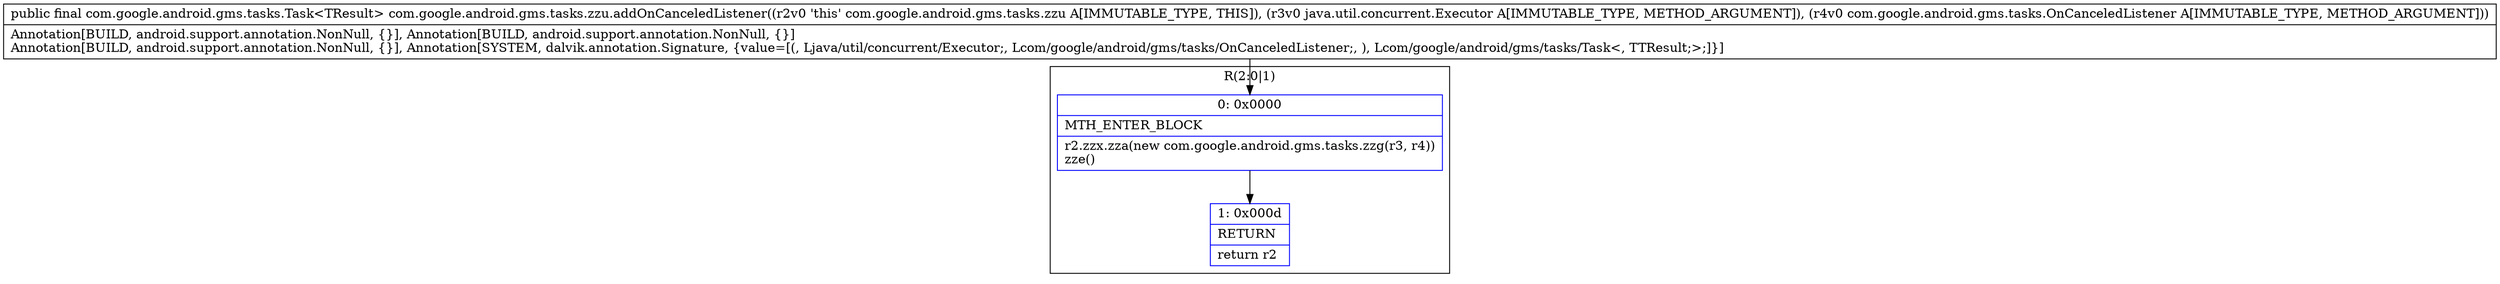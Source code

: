 digraph "CFG forcom.google.android.gms.tasks.zzu.addOnCanceledListener(Ljava\/util\/concurrent\/Executor;Lcom\/google\/android\/gms\/tasks\/OnCanceledListener;)Lcom\/google\/android\/gms\/tasks\/Task;" {
subgraph cluster_Region_192954894 {
label = "R(2:0|1)";
node [shape=record,color=blue];
Node_0 [shape=record,label="{0\:\ 0x0000|MTH_ENTER_BLOCK\l|r2.zzx.zza(new com.google.android.gms.tasks.zzg(r3, r4))\lzze()\l}"];
Node_1 [shape=record,label="{1\:\ 0x000d|RETURN\l|return r2\l}"];
}
MethodNode[shape=record,label="{public final com.google.android.gms.tasks.Task\<TResult\> com.google.android.gms.tasks.zzu.addOnCanceledListener((r2v0 'this' com.google.android.gms.tasks.zzu A[IMMUTABLE_TYPE, THIS]), (r3v0 java.util.concurrent.Executor A[IMMUTABLE_TYPE, METHOD_ARGUMENT]), (r4v0 com.google.android.gms.tasks.OnCanceledListener A[IMMUTABLE_TYPE, METHOD_ARGUMENT]))  | Annotation[BUILD, android.support.annotation.NonNull, \{\}], Annotation[BUILD, android.support.annotation.NonNull, \{\}]\lAnnotation[BUILD, android.support.annotation.NonNull, \{\}], Annotation[SYSTEM, dalvik.annotation.Signature, \{value=[(, Ljava\/util\/concurrent\/Executor;, Lcom\/google\/android\/gms\/tasks\/OnCanceledListener;, ), Lcom\/google\/android\/gms\/tasks\/Task\<, TTResult;\>;]\}]\l}"];
MethodNode -> Node_0;
Node_0 -> Node_1;
}

